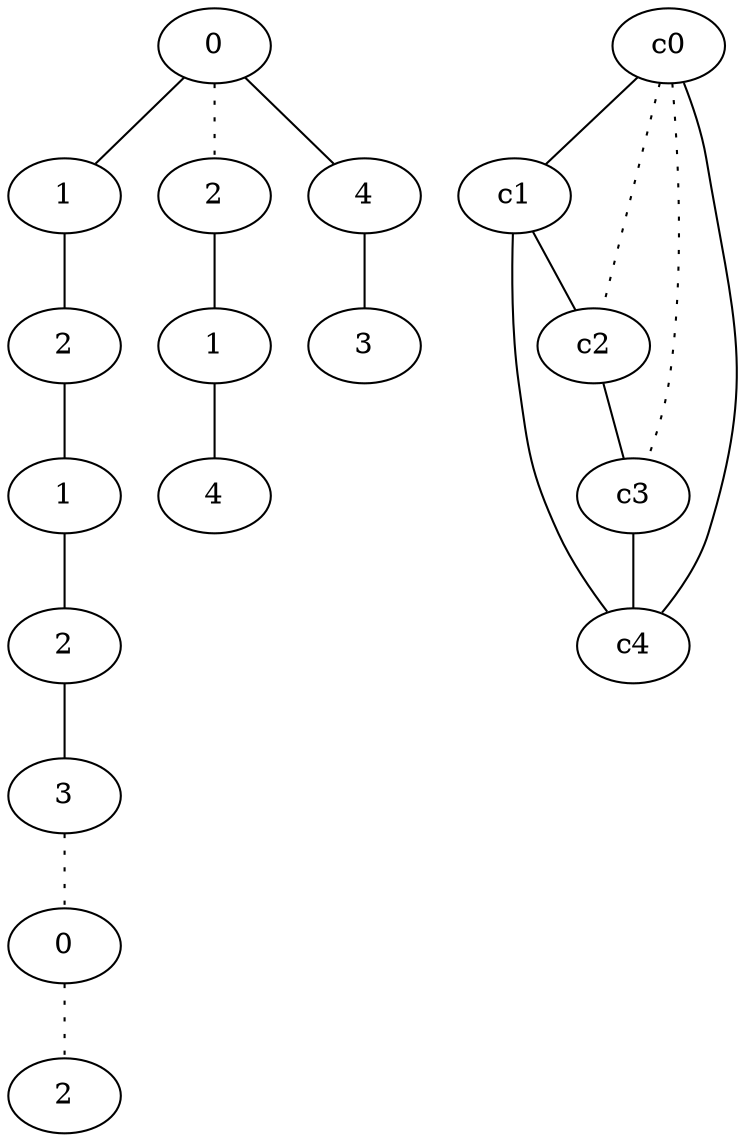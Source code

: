 graph {
a0[label=0];
a1[label=1];
a2[label=2];
a3[label=1];
a4[label=2];
a5[label=3];
a6[label=0];
a7[label=2];
a8[label=2];
a9[label=1];
a10[label=4];
a11[label=4];
a12[label=3];
a0 -- a1;
a0 -- a8 [style=dotted];
a0 -- a11;
a1 -- a2;
a2 -- a3;
a3 -- a4;
a4 -- a5;
a5 -- a6 [style=dotted];
a6 -- a7 [style=dotted];
a8 -- a9;
a9 -- a10;
a11 -- a12;
c0 -- c1;
c0 -- c2 [style=dotted];
c0 -- c3 [style=dotted];
c0 -- c4;
c1 -- c2;
c1 -- c4;
c2 -- c3;
c3 -- c4;
}
